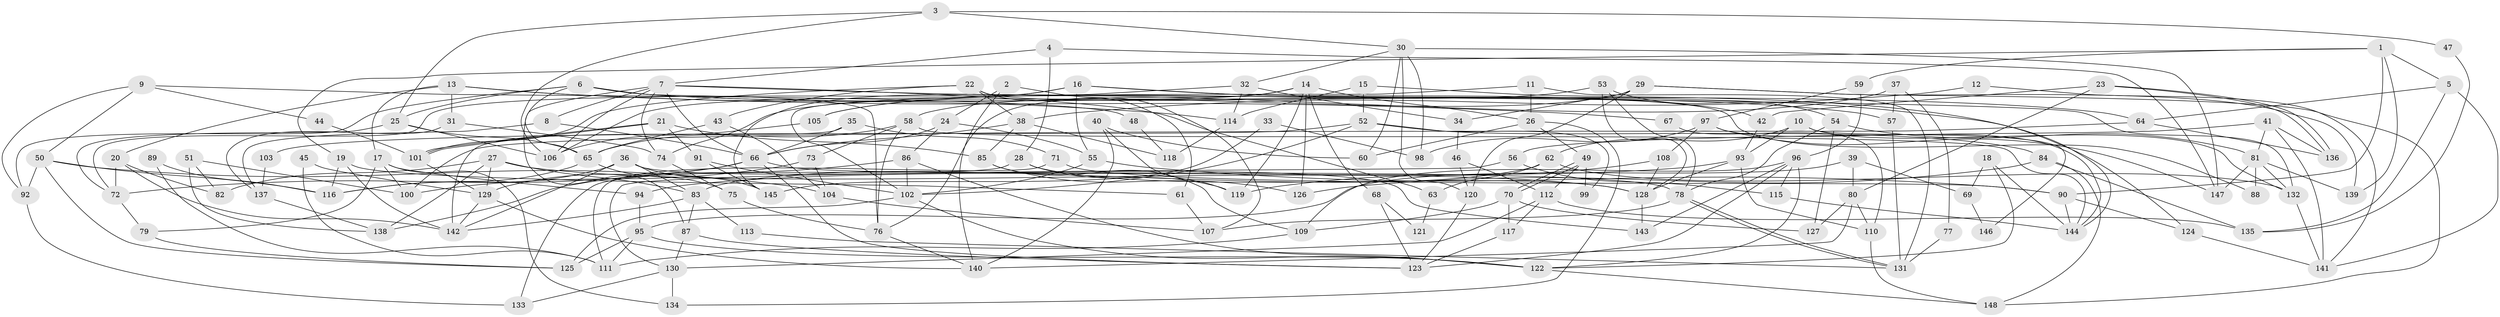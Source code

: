 // coarse degree distribution, {3: 0.1864406779661017, 2: 0.1016949152542373, 4: 0.1016949152542373, 5: 0.23728813559322035, 7: 0.05084745762711865, 8: 0.11864406779661017, 6: 0.1016949152542373, 11: 0.01694915254237288, 9: 0.05084745762711865, 10: 0.01694915254237288, 12: 0.01694915254237288}
// Generated by graph-tools (version 1.1) at 2025/53/03/04/25 21:53:56]
// undirected, 148 vertices, 296 edges
graph export_dot {
graph [start="1"]
  node [color=gray90,style=filled];
  1;
  2;
  3;
  4;
  5;
  6;
  7;
  8;
  9;
  10;
  11;
  12;
  13;
  14;
  15;
  16;
  17;
  18;
  19;
  20;
  21;
  22;
  23;
  24;
  25;
  26;
  27;
  28;
  29;
  30;
  31;
  32;
  33;
  34;
  35;
  36;
  37;
  38;
  39;
  40;
  41;
  42;
  43;
  44;
  45;
  46;
  47;
  48;
  49;
  50;
  51;
  52;
  53;
  54;
  55;
  56;
  57;
  58;
  59;
  60;
  61;
  62;
  63;
  64;
  65;
  66;
  67;
  68;
  69;
  70;
  71;
  72;
  73;
  74;
  75;
  76;
  77;
  78;
  79;
  80;
  81;
  82;
  83;
  84;
  85;
  86;
  87;
  88;
  89;
  90;
  91;
  92;
  93;
  94;
  95;
  96;
  97;
  98;
  99;
  100;
  101;
  102;
  103;
  104;
  105;
  106;
  107;
  108;
  109;
  110;
  111;
  112;
  113;
  114;
  115;
  116;
  117;
  118;
  119;
  120;
  121;
  122;
  123;
  124;
  125;
  126;
  127;
  128;
  129;
  130;
  131;
  132;
  133;
  134;
  135;
  136;
  137;
  138;
  139;
  140;
  141;
  142;
  143;
  144;
  145;
  146;
  147;
  148;
  1 -- 90;
  1 -- 139;
  1 -- 5;
  1 -- 19;
  1 -- 59;
  2 -- 24;
  2 -- 107;
  2 -- 140;
  3 -- 106;
  3 -- 25;
  3 -- 30;
  3 -- 47;
  4 -- 28;
  4 -- 7;
  4 -- 147;
  5 -- 64;
  5 -- 135;
  5 -- 141;
  6 -- 76;
  6 -- 124;
  6 -- 25;
  6 -- 57;
  6 -- 65;
  6 -- 92;
  7 -- 66;
  7 -- 106;
  7 -- 8;
  7 -- 63;
  7 -- 74;
  7 -- 87;
  7 -- 132;
  8 -- 66;
  8 -- 137;
  9 -- 50;
  9 -- 92;
  9 -- 44;
  9 -- 48;
  10 -- 93;
  10 -- 132;
  10 -- 62;
  10 -- 146;
  11 -- 102;
  11 -- 26;
  11 -- 131;
  12 -- 141;
  12 -- 38;
  13 -- 31;
  13 -- 17;
  13 -- 20;
  13 -- 67;
  13 -- 114;
  14 -- 74;
  14 -- 26;
  14 -- 68;
  14 -- 76;
  14 -- 119;
  14 -- 126;
  15 -- 144;
  15 -- 114;
  15 -- 52;
  16 -- 64;
  16 -- 72;
  16 -- 42;
  16 -- 55;
  16 -- 106;
  17 -- 79;
  17 -- 134;
  17 -- 94;
  17 -- 100;
  18 -- 122;
  18 -- 144;
  18 -- 69;
  19 -- 142;
  19 -- 61;
  19 -- 116;
  20 -- 72;
  20 -- 82;
  20 -- 142;
  21 -- 91;
  21 -- 101;
  21 -- 101;
  21 -- 85;
  22 -- 61;
  22 -- 101;
  22 -- 38;
  22 -- 43;
  22 -- 88;
  23 -- 136;
  23 -- 136;
  23 -- 80;
  23 -- 42;
  24 -- 66;
  24 -- 55;
  24 -- 86;
  25 -- 65;
  25 -- 72;
  25 -- 106;
  26 -- 60;
  26 -- 49;
  26 -- 134;
  27 -- 83;
  27 -- 128;
  27 -- 82;
  27 -- 129;
  27 -- 138;
  28 -- 128;
  28 -- 119;
  28 -- 133;
  29 -- 120;
  29 -- 58;
  29 -- 34;
  29 -- 139;
  29 -- 148;
  30 -- 147;
  30 -- 32;
  30 -- 60;
  30 -- 98;
  30 -- 120;
  31 -- 137;
  31 -- 74;
  32 -- 34;
  32 -- 114;
  32 -- 145;
  33 -- 145;
  33 -- 98;
  34 -- 46;
  35 -- 71;
  35 -- 66;
  35 -- 142;
  36 -- 116;
  36 -- 142;
  36 -- 83;
  36 -- 143;
  36 -- 145;
  37 -- 57;
  37 -- 105;
  37 -- 77;
  38 -- 66;
  38 -- 85;
  38 -- 118;
  39 -- 95;
  39 -- 80;
  39 -- 69;
  40 -- 119;
  40 -- 140;
  40 -- 60;
  41 -- 81;
  41 -- 141;
  41 -- 56;
  41 -- 136;
  42 -- 93;
  43 -- 65;
  43 -- 104;
  44 -- 101;
  45 -- 111;
  45 -- 129;
  46 -- 112;
  46 -- 120;
  47 -- 135;
  48 -- 118;
  49 -- 112;
  49 -- 70;
  49 -- 70;
  49 -- 99;
  50 -- 92;
  50 -- 116;
  50 -- 104;
  50 -- 125;
  51 -- 138;
  51 -- 82;
  51 -- 100;
  52 -- 102;
  52 -- 84;
  52 -- 99;
  52 -- 103;
  53 -- 54;
  53 -- 78;
  53 -- 105;
  53 -- 128;
  54 -- 78;
  54 -- 127;
  54 -- 81;
  55 -- 102;
  55 -- 90;
  56 -- 115;
  56 -- 130;
  57 -- 131;
  58 -- 76;
  58 -- 73;
  58 -- 65;
  58 -- 144;
  59 -- 96;
  59 -- 97;
  61 -- 107;
  62 -- 83;
  62 -- 63;
  62 -- 132;
  63 -- 121;
  64 -- 100;
  64 -- 136;
  65 -- 75;
  65 -- 116;
  66 -- 123;
  66 -- 129;
  66 -- 72;
  66 -- 78;
  67 -- 110;
  68 -- 123;
  68 -- 121;
  69 -- 146;
  70 -- 117;
  70 -- 109;
  70 -- 127;
  71 -- 111;
  71 -- 90;
  72 -- 79;
  73 -- 100;
  73 -- 104;
  74 -- 75;
  75 -- 76;
  76 -- 140;
  77 -- 131;
  78 -- 131;
  78 -- 131;
  78 -- 107;
  79 -- 125;
  80 -- 110;
  80 -- 140;
  80 -- 127;
  81 -- 132;
  81 -- 88;
  81 -- 139;
  81 -- 147;
  83 -- 142;
  83 -- 87;
  83 -- 113;
  84 -- 126;
  84 -- 135;
  84 -- 148;
  85 -- 109;
  85 -- 126;
  86 -- 122;
  86 -- 102;
  86 -- 138;
  87 -- 123;
  87 -- 130;
  89 -- 116;
  89 -- 111;
  90 -- 144;
  90 -- 124;
  91 -- 102;
  91 -- 145;
  92 -- 133;
  93 -- 128;
  93 -- 94;
  93 -- 110;
  94 -- 95;
  95 -- 122;
  95 -- 111;
  95 -- 125;
  96 -- 109;
  96 -- 122;
  96 -- 115;
  96 -- 123;
  96 -- 143;
  97 -- 147;
  97 -- 98;
  97 -- 108;
  97 -- 144;
  101 -- 129;
  102 -- 125;
  102 -- 122;
  103 -- 137;
  104 -- 107;
  105 -- 106;
  108 -- 128;
  108 -- 119;
  109 -- 111;
  110 -- 148;
  112 -- 130;
  112 -- 135;
  112 -- 117;
  113 -- 131;
  114 -- 118;
  115 -- 144;
  117 -- 123;
  120 -- 123;
  122 -- 148;
  124 -- 141;
  128 -- 143;
  129 -- 142;
  129 -- 140;
  130 -- 133;
  130 -- 134;
  132 -- 141;
  137 -- 138;
}
